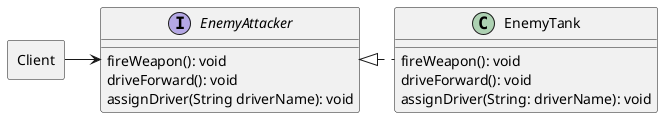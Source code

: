@startuml
allow_mixing
agent Client
interface "EnemyAttacker" as EA {
  fireWeapon(): void
  driveForward(): void
  assignDriver(String driverName): void
}

class "EnemyTank" as ET {
  fireWeapon(): void
  driveForward(): void
  assignDriver(String: driverName): void
}

Client -> EA
EA <|..right.. ET
@enduml
